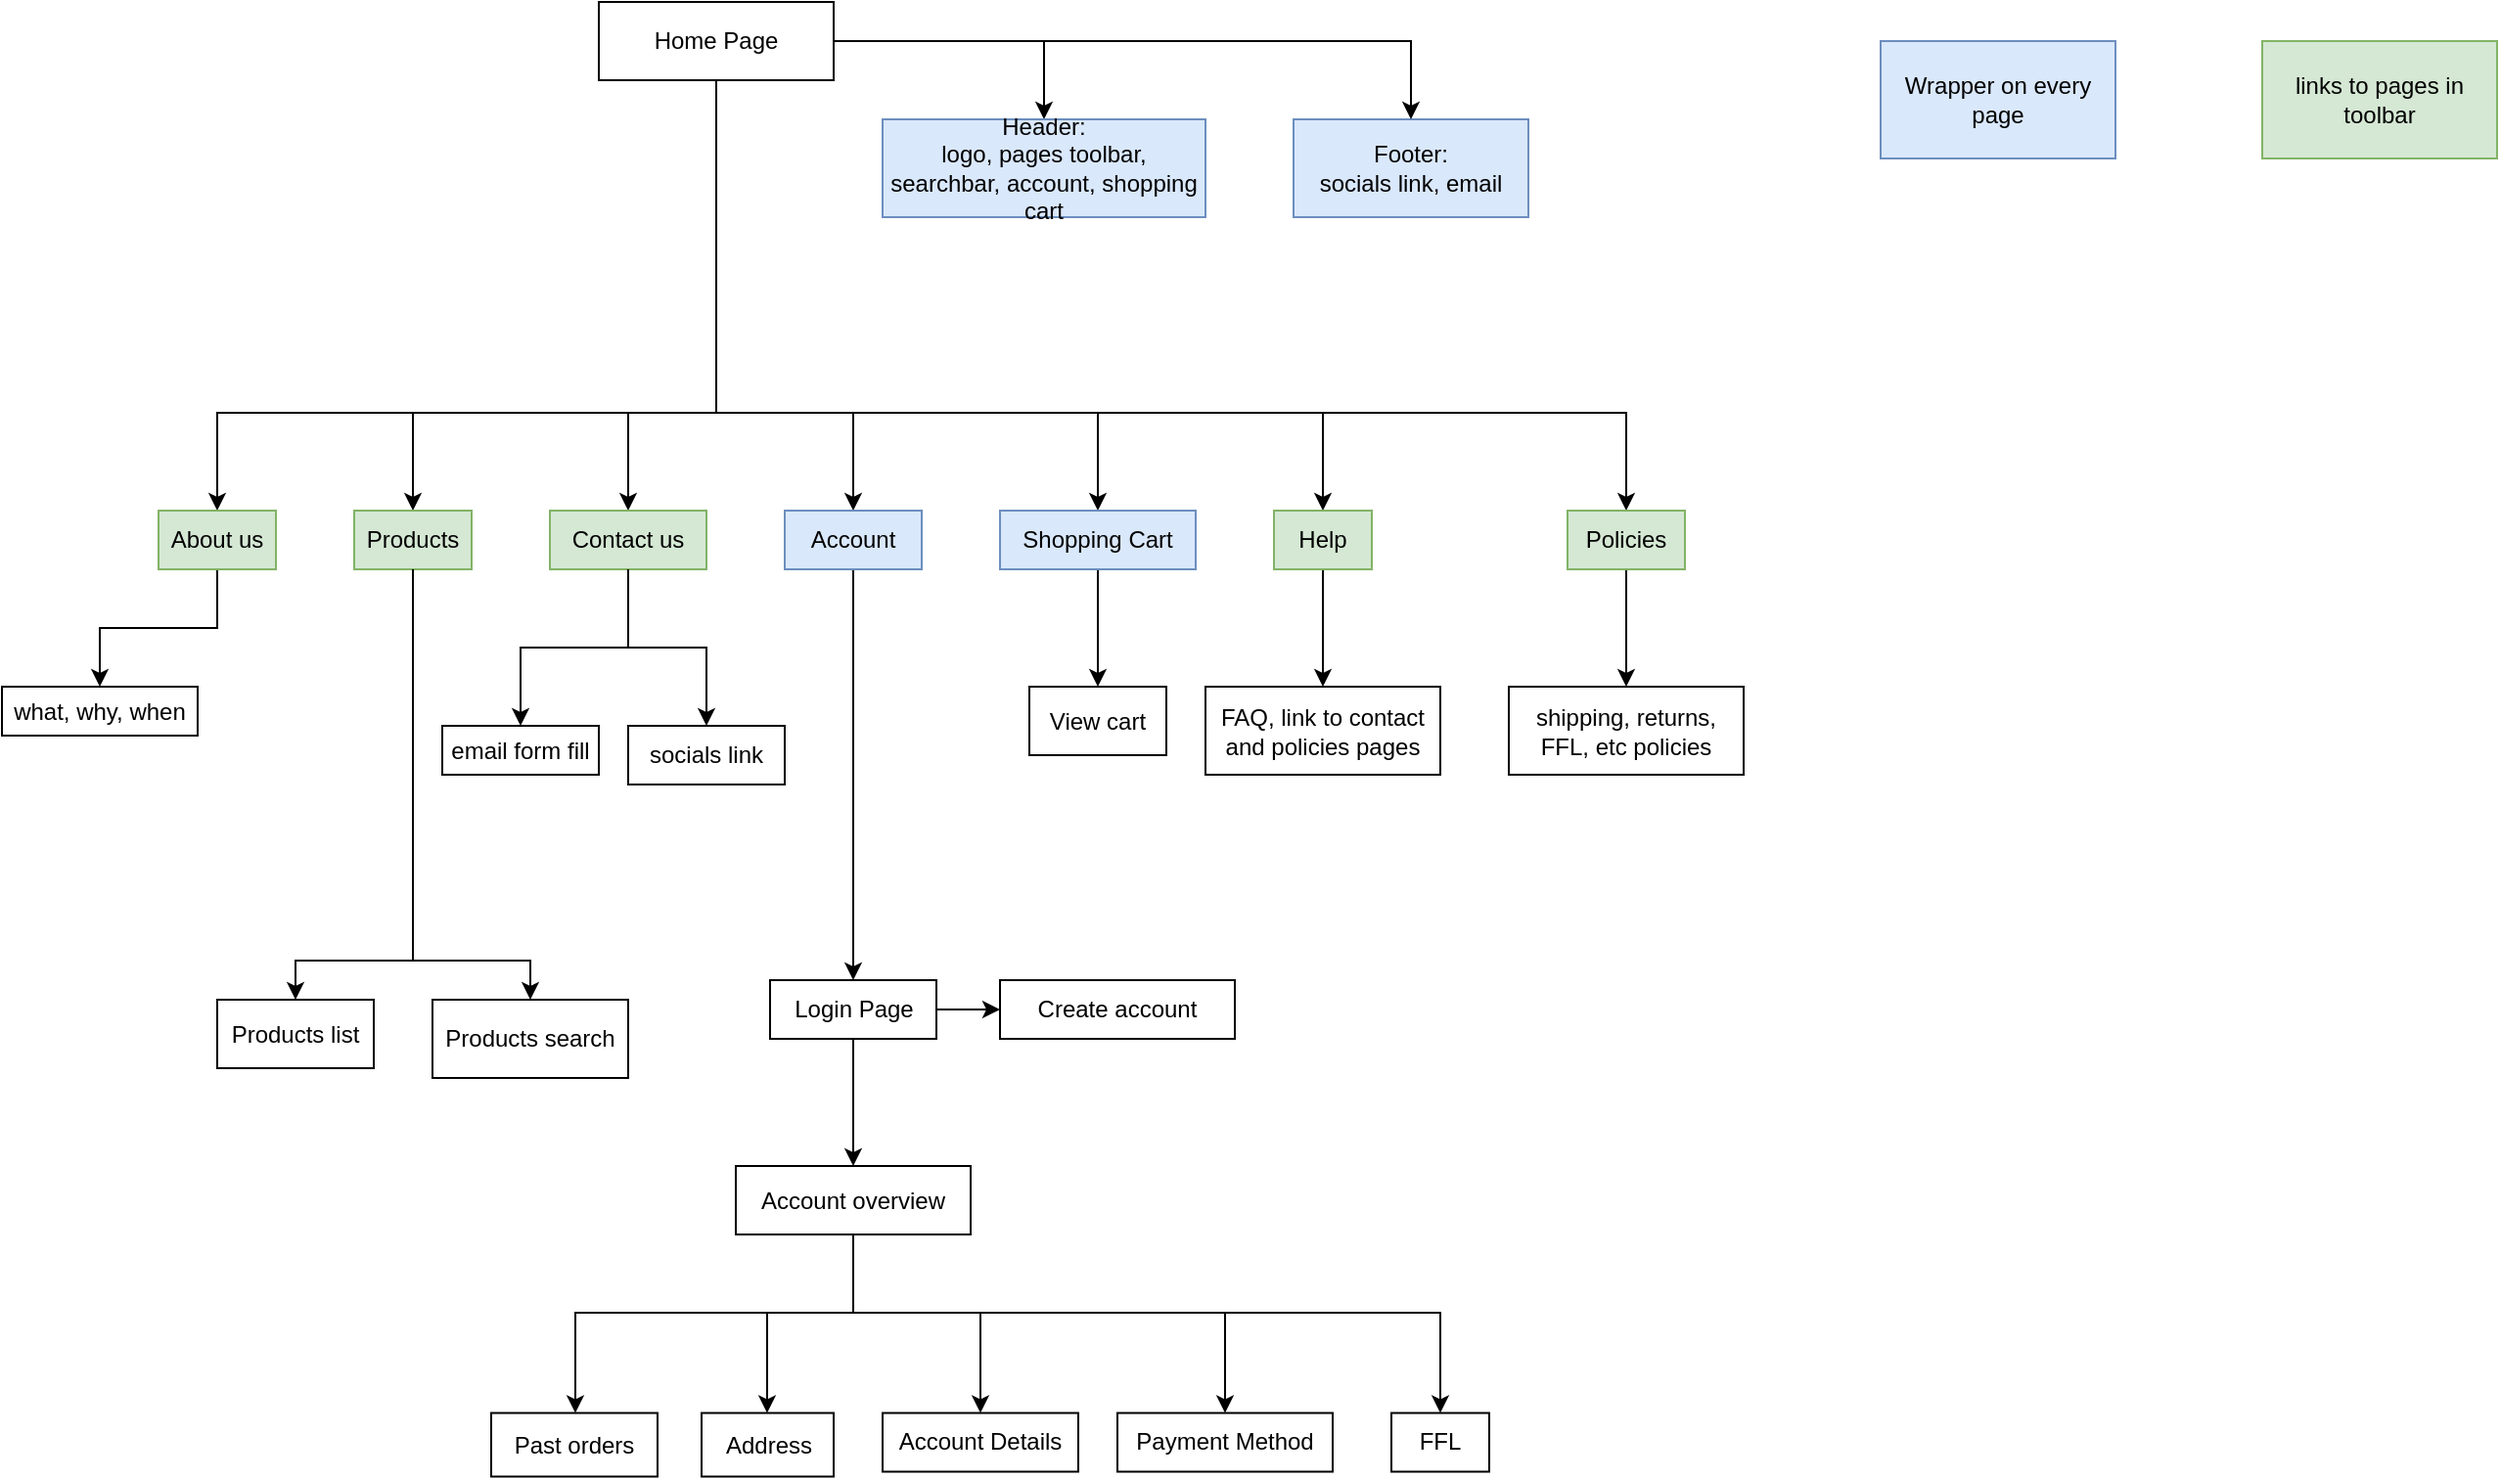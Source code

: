 <mxfile version="24.7.7">
  <diagram name="Page-1" id="IoNV0txt_ILuziSCk4Js">
    <mxGraphModel dx="1360" dy="795" grid="1" gridSize="10" guides="1" tooltips="1" connect="1" arrows="1" fold="1" page="1" pageScale="1" pageWidth="850" pageHeight="1100" math="0" shadow="0">
      <root>
        <mxCell id="0" />
        <mxCell id="1" parent="0" />
        <mxCell id="fcqO3s_JAQGIZoh2bYVj-2" style="edgeStyle=orthogonalEdgeStyle;rounded=0;orthogonalLoop=1;jettySize=auto;html=1;entryX=0.5;entryY=0;entryDx=0;entryDy=0;" edge="1" parent="1" source="fcqO3s_JAQGIZoh2bYVj-1" target="fcqO3s_JAQGIZoh2bYVj-3">
          <mxGeometry relative="1" as="geometry">
            <mxPoint x="290" y="260" as="targetPoint" />
            <Array as="points">
              <mxPoint x="425" y="220" />
              <mxPoint x="170" y="220" />
            </Array>
          </mxGeometry>
        </mxCell>
        <mxCell id="fcqO3s_JAQGIZoh2bYVj-17" style="edgeStyle=orthogonalEdgeStyle;rounded=0;orthogonalLoop=1;jettySize=auto;html=1;entryX=0.5;entryY=0;entryDx=0;entryDy=0;" edge="1" parent="1" source="fcqO3s_JAQGIZoh2bYVj-1" target="fcqO3s_JAQGIZoh2bYVj-18">
          <mxGeometry relative="1" as="geometry">
            <mxPoint x="680" y="30" as="targetPoint" />
          </mxGeometry>
        </mxCell>
        <mxCell id="fcqO3s_JAQGIZoh2bYVj-1" value="Home Page" style="rounded=0;whiteSpace=wrap;html=1;" vertex="1" parent="1">
          <mxGeometry x="365" y="10" width="120" height="40" as="geometry" />
        </mxCell>
        <mxCell id="fcqO3s_JAQGIZoh2bYVj-23" value="" style="edgeStyle=orthogonalEdgeStyle;rounded=0;orthogonalLoop=1;jettySize=auto;html=1;" edge="1" parent="1" source="fcqO3s_JAQGIZoh2bYVj-3" target="fcqO3s_JAQGIZoh2bYVj-22">
          <mxGeometry relative="1" as="geometry" />
        </mxCell>
        <mxCell id="fcqO3s_JAQGIZoh2bYVj-3" value="About us" style="rounded=0;whiteSpace=wrap;html=1;fillColor=#d5e8d4;strokeColor=#82b366;" vertex="1" parent="1">
          <mxGeometry x="140" y="270" width="60" height="30" as="geometry" />
        </mxCell>
        <mxCell id="fcqO3s_JAQGIZoh2bYVj-4" value="" style="endArrow=classic;html=1;rounded=0;exitX=0.5;exitY=1;exitDx=0;exitDy=0;" edge="1" parent="1" source="fcqO3s_JAQGIZoh2bYVj-1" target="fcqO3s_JAQGIZoh2bYVj-5">
          <mxGeometry width="50" height="50" relative="1" as="geometry">
            <mxPoint x="400" y="440" as="sourcePoint" />
            <mxPoint x="425" y="260" as="targetPoint" />
            <Array as="points">
              <mxPoint x="425" y="220" />
              <mxPoint x="270" y="220" />
            </Array>
          </mxGeometry>
        </mxCell>
        <mxCell id="fcqO3s_JAQGIZoh2bYVj-25" value="" style="edgeStyle=orthogonalEdgeStyle;rounded=0;orthogonalLoop=1;jettySize=auto;html=1;" edge="1" parent="1" source="fcqO3s_JAQGIZoh2bYVj-5" target="fcqO3s_JAQGIZoh2bYVj-24">
          <mxGeometry relative="1" as="geometry">
            <Array as="points">
              <mxPoint x="270" y="500" />
              <mxPoint x="210" y="500" />
            </Array>
          </mxGeometry>
        </mxCell>
        <mxCell id="fcqO3s_JAQGIZoh2bYVj-5" value="Products" style="rounded=0;whiteSpace=wrap;html=1;fillColor=#d5e8d4;strokeColor=#82b366;" vertex="1" parent="1">
          <mxGeometry x="240" y="270" width="60" height="30" as="geometry" />
        </mxCell>
        <mxCell id="fcqO3s_JAQGIZoh2bYVj-6" value="" style="endArrow=classic;html=1;rounded=0;exitX=0.5;exitY=1;exitDx=0;exitDy=0;" edge="1" parent="1" source="fcqO3s_JAQGIZoh2bYVj-1" target="fcqO3s_JAQGIZoh2bYVj-7">
          <mxGeometry width="50" height="50" relative="1" as="geometry">
            <mxPoint x="400" y="440" as="sourcePoint" />
            <mxPoint x="450" y="390" as="targetPoint" />
            <Array as="points">
              <mxPoint x="425" y="220" />
              <mxPoint x="380" y="220" />
            </Array>
          </mxGeometry>
        </mxCell>
        <mxCell id="fcqO3s_JAQGIZoh2bYVj-29" value="" style="edgeStyle=orthogonalEdgeStyle;rounded=0;orthogonalLoop=1;jettySize=auto;html=1;" edge="1" parent="1" source="fcqO3s_JAQGIZoh2bYVj-7" target="fcqO3s_JAQGIZoh2bYVj-28">
          <mxGeometry relative="1" as="geometry" />
        </mxCell>
        <mxCell id="fcqO3s_JAQGIZoh2bYVj-7" value="Contact us" style="rounded=0;whiteSpace=wrap;html=1;fillColor=#d5e8d4;strokeColor=#82b366;" vertex="1" parent="1">
          <mxGeometry x="340" y="270" width="80" height="30" as="geometry" />
        </mxCell>
        <mxCell id="fcqO3s_JAQGIZoh2bYVj-8" value="" style="endArrow=classic;html=1;rounded=0;exitX=0.5;exitY=1;exitDx=0;exitDy=0;" edge="1" parent="1" source="fcqO3s_JAQGIZoh2bYVj-1" target="fcqO3s_JAQGIZoh2bYVj-9">
          <mxGeometry width="50" height="50" relative="1" as="geometry">
            <mxPoint x="400" y="440" as="sourcePoint" />
            <mxPoint x="450" y="390" as="targetPoint" />
            <Array as="points">
              <mxPoint x="425" y="220" />
              <mxPoint x="495" y="220" />
            </Array>
          </mxGeometry>
        </mxCell>
        <mxCell id="fcqO3s_JAQGIZoh2bYVj-33" value="" style="edgeStyle=orthogonalEdgeStyle;rounded=0;orthogonalLoop=1;jettySize=auto;html=1;" edge="1" parent="1" source="fcqO3s_JAQGIZoh2bYVj-9" target="fcqO3s_JAQGIZoh2bYVj-34">
          <mxGeometry relative="1" as="geometry">
            <mxPoint x="495" y="600" as="targetPoint" />
          </mxGeometry>
        </mxCell>
        <mxCell id="fcqO3s_JAQGIZoh2bYVj-9" value="Account" style="rounded=0;whiteSpace=wrap;html=1;fillColor=#dae8fc;strokeColor=#6c8ebf;" vertex="1" parent="1">
          <mxGeometry x="460" y="270" width="70" height="30" as="geometry" />
        </mxCell>
        <mxCell id="fcqO3s_JAQGIZoh2bYVj-10" value="" style="endArrow=classic;html=1;rounded=0;exitX=0.5;exitY=1;exitDx=0;exitDy=0;" edge="1" parent="1" source="fcqO3s_JAQGIZoh2bYVj-1" target="fcqO3s_JAQGIZoh2bYVj-11">
          <mxGeometry width="50" height="50" relative="1" as="geometry">
            <mxPoint x="400" y="440" as="sourcePoint" />
            <mxPoint x="450" y="390" as="targetPoint" />
            <Array as="points">
              <mxPoint x="425" y="220" />
              <mxPoint x="620" y="220" />
            </Array>
          </mxGeometry>
        </mxCell>
        <mxCell id="fcqO3s_JAQGIZoh2bYVj-50" value="" style="edgeStyle=orthogonalEdgeStyle;rounded=0;orthogonalLoop=1;jettySize=auto;html=1;" edge="1" parent="1" source="fcqO3s_JAQGIZoh2bYVj-11" target="fcqO3s_JAQGIZoh2bYVj-49">
          <mxGeometry relative="1" as="geometry" />
        </mxCell>
        <mxCell id="fcqO3s_JAQGIZoh2bYVj-11" value="Shopping Cart" style="rounded=0;whiteSpace=wrap;html=1;fillColor=#dae8fc;strokeColor=#6c8ebf;" vertex="1" parent="1">
          <mxGeometry x="570" y="270" width="100" height="30" as="geometry" />
        </mxCell>
        <mxCell id="fcqO3s_JAQGIZoh2bYVj-12" value="" style="endArrow=classic;html=1;rounded=0;exitX=0.5;exitY=1;exitDx=0;exitDy=0;" edge="1" parent="1" source="fcqO3s_JAQGIZoh2bYVj-1" target="fcqO3s_JAQGIZoh2bYVj-13">
          <mxGeometry width="50" height="50" relative="1" as="geometry">
            <mxPoint x="400" y="380" as="sourcePoint" />
            <mxPoint x="450" y="330" as="targetPoint" />
            <Array as="points">
              <mxPoint x="425" y="220" />
              <mxPoint x="735" y="220" />
            </Array>
          </mxGeometry>
        </mxCell>
        <mxCell id="fcqO3s_JAQGIZoh2bYVj-52" value="" style="edgeStyle=orthogonalEdgeStyle;rounded=0;orthogonalLoop=1;jettySize=auto;html=1;" edge="1" parent="1" source="fcqO3s_JAQGIZoh2bYVj-13" target="fcqO3s_JAQGIZoh2bYVj-51">
          <mxGeometry relative="1" as="geometry" />
        </mxCell>
        <mxCell id="fcqO3s_JAQGIZoh2bYVj-13" value="Help" style="rounded=0;whiteSpace=wrap;html=1;fillColor=#d5e8d4;strokeColor=#82b366;" vertex="1" parent="1">
          <mxGeometry x="710" y="270" width="50" height="30" as="geometry" />
        </mxCell>
        <mxCell id="fcqO3s_JAQGIZoh2bYVj-14" value="" style="endArrow=classic;html=1;rounded=0;exitX=0.5;exitY=1;exitDx=0;exitDy=0;" edge="1" parent="1" source="fcqO3s_JAQGIZoh2bYVj-1" target="fcqO3s_JAQGIZoh2bYVj-15">
          <mxGeometry width="50" height="50" relative="1" as="geometry">
            <mxPoint x="400" y="380" as="sourcePoint" />
            <mxPoint x="560" y="460" as="targetPoint" />
            <Array as="points">
              <mxPoint x="425" y="220" />
              <mxPoint x="830" y="220" />
              <mxPoint x="890" y="220" />
            </Array>
          </mxGeometry>
        </mxCell>
        <mxCell id="fcqO3s_JAQGIZoh2bYVj-54" value="" style="edgeStyle=orthogonalEdgeStyle;rounded=0;orthogonalLoop=1;jettySize=auto;html=1;" edge="1" parent="1" source="fcqO3s_JAQGIZoh2bYVj-15" target="fcqO3s_JAQGIZoh2bYVj-53">
          <mxGeometry relative="1" as="geometry" />
        </mxCell>
        <mxCell id="fcqO3s_JAQGIZoh2bYVj-15" value="Policies" style="rounded=0;whiteSpace=wrap;html=1;fillColor=#d5e8d4;strokeColor=#82b366;" vertex="1" parent="1">
          <mxGeometry x="860" y="270" width="60" height="30" as="geometry" />
        </mxCell>
        <mxCell id="fcqO3s_JAQGIZoh2bYVj-18" value="&lt;div&gt;Header:&lt;/div&gt;&lt;div&gt;logo, pages toolbar, searchbar, account, shopping cart&lt;br&gt;&lt;/div&gt;" style="rounded=0;whiteSpace=wrap;html=1;fillColor=#dae8fc;strokeColor=#6c8ebf;" vertex="1" parent="1">
          <mxGeometry x="510" y="70" width="165" height="50" as="geometry" />
        </mxCell>
        <mxCell id="fcqO3s_JAQGIZoh2bYVj-19" value="&lt;div&gt;Footer:&lt;/div&gt;&lt;div&gt;socials link, email&lt;br&gt;&lt;/div&gt;" style="rounded=0;whiteSpace=wrap;html=1;fillColor=#dae8fc;strokeColor=#6c8ebf;" vertex="1" parent="1">
          <mxGeometry x="720" y="70" width="120" height="50" as="geometry" />
        </mxCell>
        <mxCell id="fcqO3s_JAQGIZoh2bYVj-21" value="" style="endArrow=classic;html=1;rounded=0;exitX=1;exitY=0.5;exitDx=0;exitDy=0;entryX=0.5;entryY=0;entryDx=0;entryDy=0;" edge="1" parent="1" source="fcqO3s_JAQGIZoh2bYVj-1" target="fcqO3s_JAQGIZoh2bYVj-19">
          <mxGeometry width="50" height="50" relative="1" as="geometry">
            <mxPoint x="660" y="40" as="sourcePoint" />
            <mxPoint x="710" y="-10" as="targetPoint" />
            <Array as="points">
              <mxPoint x="780" y="30" />
            </Array>
          </mxGeometry>
        </mxCell>
        <mxCell id="fcqO3s_JAQGIZoh2bYVj-22" value="what, why, when" style="whiteSpace=wrap;html=1;rounded=0;" vertex="1" parent="1">
          <mxGeometry x="60" y="360" width="100" height="25" as="geometry" />
        </mxCell>
        <mxCell id="fcqO3s_JAQGIZoh2bYVj-24" value="Products list" style="whiteSpace=wrap;html=1;rounded=0;" vertex="1" parent="1">
          <mxGeometry x="170" y="520" width="80" height="35" as="geometry" />
        </mxCell>
        <mxCell id="fcqO3s_JAQGIZoh2bYVj-26" value="" style="endArrow=classic;html=1;rounded=0;exitX=0.5;exitY=1;exitDx=0;exitDy=0;" edge="1" parent="1" source="fcqO3s_JAQGIZoh2bYVj-5" target="fcqO3s_JAQGIZoh2bYVj-27">
          <mxGeometry width="50" height="50" relative="1" as="geometry">
            <mxPoint x="400" y="380" as="sourcePoint" />
            <mxPoint x="330" y="420" as="targetPoint" />
            <Array as="points">
              <mxPoint x="270" y="500" />
              <mxPoint x="330" y="500" />
            </Array>
          </mxGeometry>
        </mxCell>
        <mxCell id="fcqO3s_JAQGIZoh2bYVj-27" value="Products search" style="rounded=0;whiteSpace=wrap;html=1;" vertex="1" parent="1">
          <mxGeometry x="280" y="520" width="100" height="40" as="geometry" />
        </mxCell>
        <mxCell id="fcqO3s_JAQGIZoh2bYVj-28" value="email form fill" style="whiteSpace=wrap;html=1;rounded=0;" vertex="1" parent="1">
          <mxGeometry x="285" y="380" width="80" height="25" as="geometry" />
        </mxCell>
        <mxCell id="fcqO3s_JAQGIZoh2bYVj-30" value="" style="endArrow=classic;html=1;rounded=0;" edge="1" parent="1" target="fcqO3s_JAQGIZoh2bYVj-31">
          <mxGeometry width="50" height="50" relative="1" as="geometry">
            <mxPoint x="380" y="300" as="sourcePoint" />
            <mxPoint x="450" y="330" as="targetPoint" />
            <Array as="points">
              <mxPoint x="380" y="340" />
              <mxPoint x="420" y="340" />
            </Array>
          </mxGeometry>
        </mxCell>
        <mxCell id="fcqO3s_JAQGIZoh2bYVj-31" value="socials link" style="rounded=0;whiteSpace=wrap;html=1;" vertex="1" parent="1">
          <mxGeometry x="380" y="380" width="80" height="30" as="geometry" />
        </mxCell>
        <mxCell id="fcqO3s_JAQGIZoh2bYVj-36" value="" style="edgeStyle=orthogonalEdgeStyle;rounded=0;orthogonalLoop=1;jettySize=auto;html=1;" edge="1" parent="1" source="fcqO3s_JAQGIZoh2bYVj-34" target="fcqO3s_JAQGIZoh2bYVj-35">
          <mxGeometry relative="1" as="geometry" />
        </mxCell>
        <mxCell id="fcqO3s_JAQGIZoh2bYVj-48" value="" style="edgeStyle=orthogonalEdgeStyle;rounded=0;orthogonalLoop=1;jettySize=auto;html=1;" edge="1" parent="1" source="fcqO3s_JAQGIZoh2bYVj-34" target="fcqO3s_JAQGIZoh2bYVj-47">
          <mxGeometry relative="1" as="geometry" />
        </mxCell>
        <mxCell id="fcqO3s_JAQGIZoh2bYVj-34" value="Login Page" style="rounded=0;whiteSpace=wrap;html=1;" vertex="1" parent="1">
          <mxGeometry x="452.5" y="510" width="85" height="30" as="geometry" />
        </mxCell>
        <mxCell id="fcqO3s_JAQGIZoh2bYVj-38" value="" style="edgeStyle=orthogonalEdgeStyle;rounded=0;orthogonalLoop=1;jettySize=auto;html=1;" edge="1" parent="1" source="fcqO3s_JAQGIZoh2bYVj-35" target="fcqO3s_JAQGIZoh2bYVj-37">
          <mxGeometry relative="1" as="geometry">
            <Array as="points">
              <mxPoint x="495" y="680" />
              <mxPoint x="353" y="680" />
            </Array>
          </mxGeometry>
        </mxCell>
        <mxCell id="fcqO3s_JAQGIZoh2bYVj-40" value="" style="edgeStyle=orthogonalEdgeStyle;rounded=0;orthogonalLoop=1;jettySize=auto;html=1;" edge="1" parent="1" source="fcqO3s_JAQGIZoh2bYVj-35" target="fcqO3s_JAQGIZoh2bYVj-39">
          <mxGeometry relative="1" as="geometry">
            <Array as="points">
              <mxPoint x="495" y="680" />
              <mxPoint x="451" y="680" />
            </Array>
          </mxGeometry>
        </mxCell>
        <mxCell id="fcqO3s_JAQGIZoh2bYVj-41" style="edgeStyle=orthogonalEdgeStyle;rounded=0;orthogonalLoop=1;jettySize=auto;html=1;" edge="1" parent="1" source="fcqO3s_JAQGIZoh2bYVj-35" target="fcqO3s_JAQGIZoh2bYVj-42">
          <mxGeometry relative="1" as="geometry">
            <mxPoint x="610" y="780" as="targetPoint" />
            <Array as="points">
              <mxPoint x="495" y="680" />
              <mxPoint x="560" y="680" />
            </Array>
          </mxGeometry>
        </mxCell>
        <mxCell id="fcqO3s_JAQGIZoh2bYVj-43" style="edgeStyle=orthogonalEdgeStyle;rounded=0;orthogonalLoop=1;jettySize=auto;html=1;" edge="1" parent="1" source="fcqO3s_JAQGIZoh2bYVj-35" target="fcqO3s_JAQGIZoh2bYVj-44">
          <mxGeometry relative="1" as="geometry">
            <mxPoint x="740" y="860" as="targetPoint" />
            <Array as="points">
              <mxPoint x="495" y="680" />
              <mxPoint x="685" y="680" />
            </Array>
          </mxGeometry>
        </mxCell>
        <mxCell id="fcqO3s_JAQGIZoh2bYVj-55" style="edgeStyle=orthogonalEdgeStyle;rounded=0;orthogonalLoop=1;jettySize=auto;html=1;" edge="1" parent="1" source="fcqO3s_JAQGIZoh2bYVj-35" target="fcqO3s_JAQGIZoh2bYVj-58">
          <mxGeometry relative="1" as="geometry">
            <mxPoint x="1030" y="700" as="targetPoint" />
            <Array as="points">
              <mxPoint x="495" y="680" />
              <mxPoint x="795" y="680" />
            </Array>
          </mxGeometry>
        </mxCell>
        <mxCell id="fcqO3s_JAQGIZoh2bYVj-35" value="Account overview" style="whiteSpace=wrap;html=1;rounded=0;" vertex="1" parent="1">
          <mxGeometry x="435" y="605" width="120" height="35" as="geometry" />
        </mxCell>
        <mxCell id="fcqO3s_JAQGIZoh2bYVj-37" value="Past orders" style="whiteSpace=wrap;html=1;rounded=0;" vertex="1" parent="1">
          <mxGeometry x="310" y="731.25" width="85" height="32.5" as="geometry" />
        </mxCell>
        <mxCell id="fcqO3s_JAQGIZoh2bYVj-39" value="Address" style="whiteSpace=wrap;html=1;rounded=0;" vertex="1" parent="1">
          <mxGeometry x="417.5" y="731.25" width="67.5" height="32.5" as="geometry" />
        </mxCell>
        <mxCell id="fcqO3s_JAQGIZoh2bYVj-42" value="&lt;div&gt;Account Details&lt;/div&gt;" style="rounded=0;whiteSpace=wrap;html=1;" vertex="1" parent="1">
          <mxGeometry x="510" y="731.25" width="100" height="30" as="geometry" />
        </mxCell>
        <mxCell id="fcqO3s_JAQGIZoh2bYVj-44" value="Payment Method" style="rounded=0;whiteSpace=wrap;html=1;" vertex="1" parent="1">
          <mxGeometry x="630" y="731.25" width="110" height="30" as="geometry" />
        </mxCell>
        <mxCell id="fcqO3s_JAQGIZoh2bYVj-47" value="Create account" style="rounded=0;whiteSpace=wrap;html=1;" vertex="1" parent="1">
          <mxGeometry x="570" y="510" width="120" height="30" as="geometry" />
        </mxCell>
        <mxCell id="fcqO3s_JAQGIZoh2bYVj-49" value="View cart" style="whiteSpace=wrap;html=1;rounded=0;" vertex="1" parent="1">
          <mxGeometry x="585" y="360" width="70" height="35" as="geometry" />
        </mxCell>
        <mxCell id="fcqO3s_JAQGIZoh2bYVj-51" value="FAQ, link to contact and policies pages" style="whiteSpace=wrap;html=1;rounded=0;" vertex="1" parent="1">
          <mxGeometry x="675" y="360" width="120" height="45" as="geometry" />
        </mxCell>
        <mxCell id="fcqO3s_JAQGIZoh2bYVj-53" value="shipping, returns, FFL, etc policies" style="whiteSpace=wrap;html=1;rounded=0;" vertex="1" parent="1">
          <mxGeometry x="830" y="360" width="120" height="45" as="geometry" />
        </mxCell>
        <mxCell id="fcqO3s_JAQGIZoh2bYVj-58" value="FFL" style="rounded=0;whiteSpace=wrap;html=1;" vertex="1" parent="1">
          <mxGeometry x="770" y="731.25" width="50" height="30" as="geometry" />
        </mxCell>
        <mxCell id="fcqO3s_JAQGIZoh2bYVj-59" value="Wrapper on every page" style="rounded=0;whiteSpace=wrap;html=1;fillColor=#dae8fc;strokeColor=#6c8ebf;" vertex="1" parent="1">
          <mxGeometry x="1020" y="30" width="120" height="60" as="geometry" />
        </mxCell>
        <mxCell id="fcqO3s_JAQGIZoh2bYVj-60" value="links to pages in toolbar" style="rounded=0;whiteSpace=wrap;html=1;fillColor=#d5e8d4;strokeColor=#82b366;" vertex="1" parent="1">
          <mxGeometry x="1215" y="30" width="120" height="60" as="geometry" />
        </mxCell>
      </root>
    </mxGraphModel>
  </diagram>
</mxfile>
